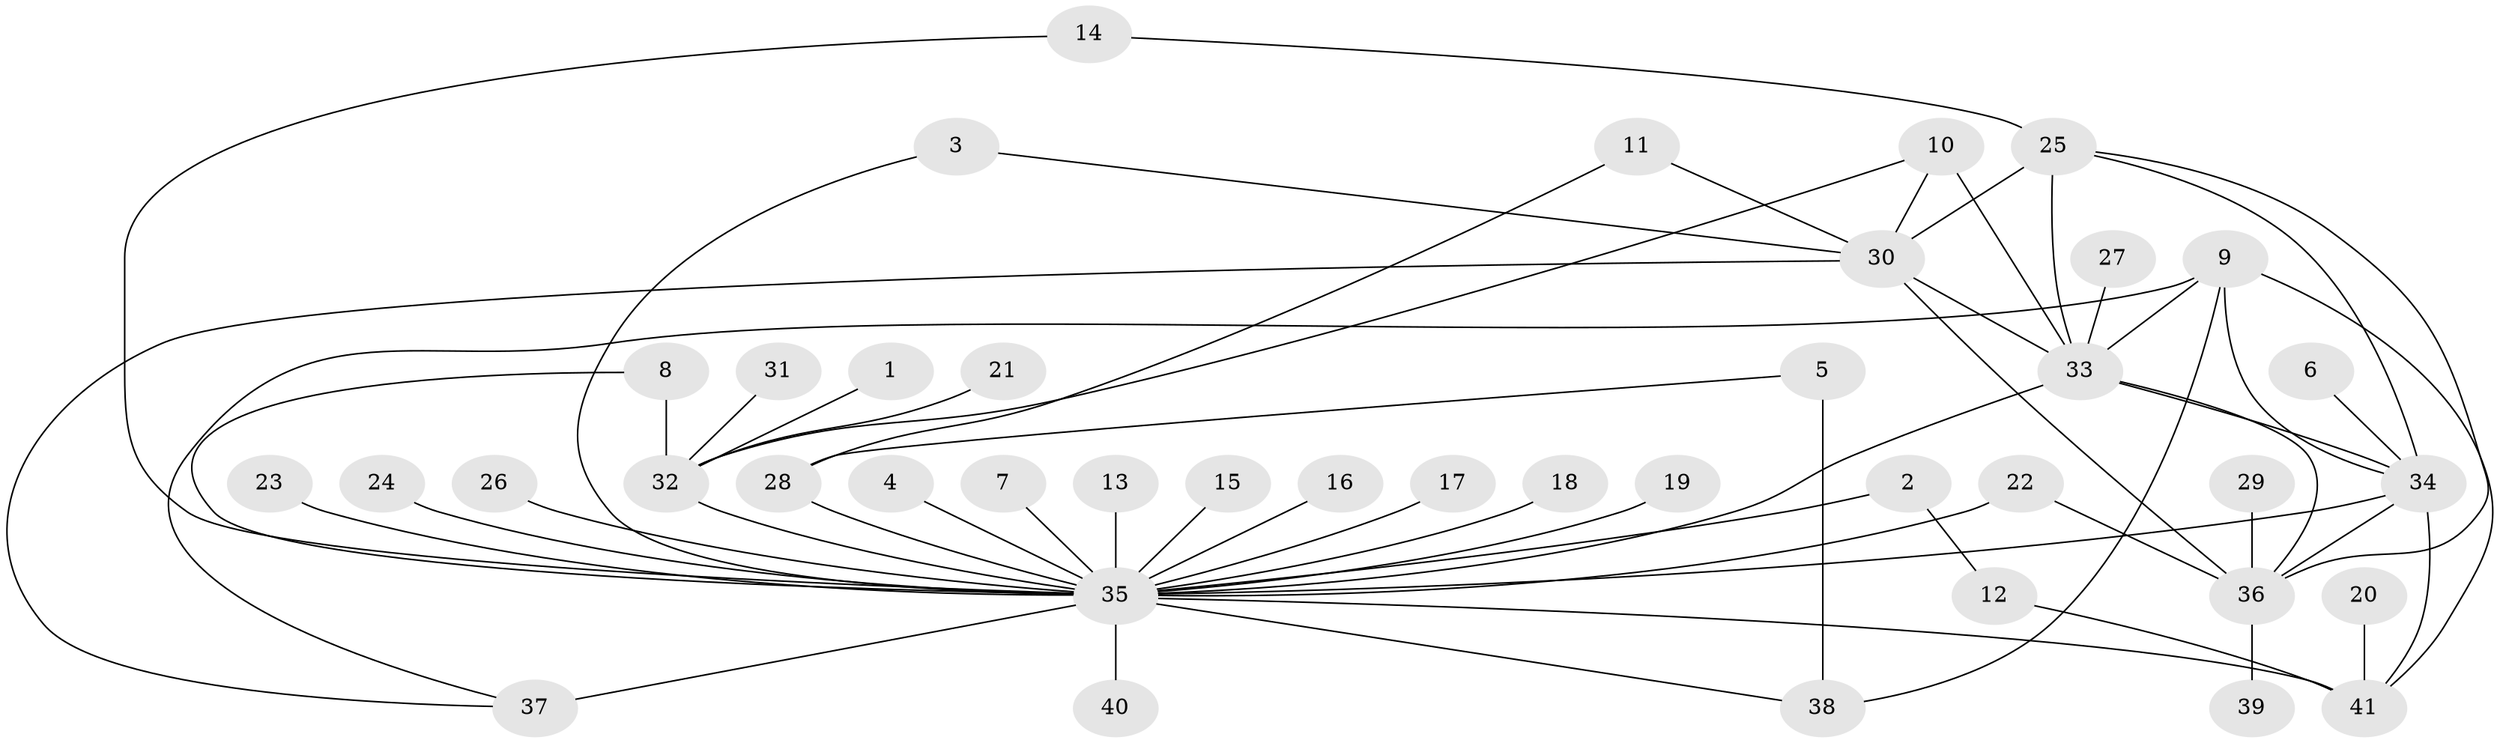// original degree distribution, {32: 0.007352941176470588, 8: 0.014705882352941176, 4: 0.03676470588235294, 12: 0.007352941176470588, 6: 0.04411764705882353, 10: 0.007352941176470588, 3: 0.0661764705882353, 7: 0.014705882352941176, 9: 0.007352941176470588, 13: 0.007352941176470588, 1: 0.5955882352941176, 2: 0.17647058823529413, 5: 0.014705882352941176}
// Generated by graph-tools (version 1.1) at 2025/36/03/04/25 23:36:47]
// undirected, 41 vertices, 61 edges
graph export_dot {
  node [color=gray90,style=filled];
  1;
  2;
  3;
  4;
  5;
  6;
  7;
  8;
  9;
  10;
  11;
  12;
  13;
  14;
  15;
  16;
  17;
  18;
  19;
  20;
  21;
  22;
  23;
  24;
  25;
  26;
  27;
  28;
  29;
  30;
  31;
  32;
  33;
  34;
  35;
  36;
  37;
  38;
  39;
  40;
  41;
  1 -- 32 [weight=1.0];
  2 -- 12 [weight=1.0];
  2 -- 35 [weight=1.0];
  3 -- 30 [weight=1.0];
  3 -- 35 [weight=1.0];
  4 -- 35 [weight=1.0];
  5 -- 28 [weight=1.0];
  5 -- 38 [weight=1.0];
  6 -- 34 [weight=1.0];
  7 -- 35 [weight=1.0];
  8 -- 32 [weight=1.0];
  8 -- 35 [weight=1.0];
  9 -- 33 [weight=1.0];
  9 -- 34 [weight=1.0];
  9 -- 37 [weight=1.0];
  9 -- 38 [weight=1.0];
  9 -- 41 [weight=1.0];
  10 -- 30 [weight=1.0];
  10 -- 32 [weight=1.0];
  10 -- 33 [weight=3.0];
  11 -- 28 [weight=1.0];
  11 -- 30 [weight=1.0];
  12 -- 41 [weight=1.0];
  13 -- 35 [weight=1.0];
  14 -- 25 [weight=1.0];
  14 -- 35 [weight=1.0];
  15 -- 35 [weight=1.0];
  16 -- 35 [weight=1.0];
  17 -- 35 [weight=1.0];
  18 -- 35 [weight=1.0];
  19 -- 35 [weight=1.0];
  20 -- 41 [weight=1.0];
  21 -- 32 [weight=1.0];
  22 -- 35 [weight=1.0];
  22 -- 36 [weight=1.0];
  23 -- 35 [weight=1.0];
  24 -- 35 [weight=1.0];
  25 -- 30 [weight=1.0];
  25 -- 33 [weight=1.0];
  25 -- 34 [weight=1.0];
  25 -- 36 [weight=1.0];
  26 -- 35 [weight=1.0];
  27 -- 33 [weight=1.0];
  28 -- 35 [weight=1.0];
  29 -- 36 [weight=1.0];
  30 -- 33 [weight=1.0];
  30 -- 36 [weight=1.0];
  30 -- 37 [weight=1.0];
  31 -- 32 [weight=1.0];
  32 -- 35 [weight=1.0];
  33 -- 34 [weight=1.0];
  33 -- 35 [weight=2.0];
  33 -- 36 [weight=2.0];
  34 -- 35 [weight=1.0];
  34 -- 36 [weight=1.0];
  34 -- 41 [weight=1.0];
  35 -- 37 [weight=2.0];
  35 -- 38 [weight=1.0];
  35 -- 40 [weight=1.0];
  35 -- 41 [weight=1.0];
  36 -- 39 [weight=1.0];
}
